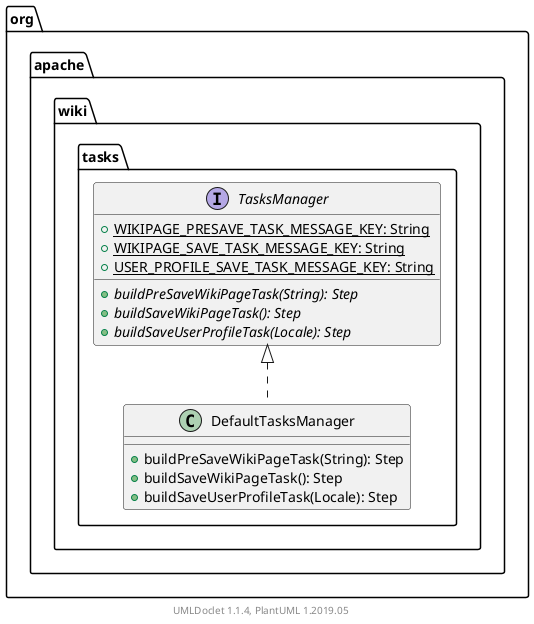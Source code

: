 @startuml

    namespace org.apache.wiki.tasks {

        interface TasksManager [[TasksManager.html]] {
            {static} +WIKIPAGE_PRESAVE_TASK_MESSAGE_KEY: String
            {static} +WIKIPAGE_SAVE_TASK_MESSAGE_KEY: String
            {static} +USER_PROFILE_SAVE_TASK_MESSAGE_KEY: String
            {abstract} +buildPreSaveWikiPageTask(String): Step
            {abstract} +buildSaveWikiPageTask(): Step
            {abstract} +buildSaveUserProfileTask(Locale): Step
        }

        class DefaultTasksManager [[DefaultTasksManager.html]] {
            +buildPreSaveWikiPageTask(String): Step
            +buildSaveWikiPageTask(): Step
            +buildSaveUserProfileTask(Locale): Step
        }

        TasksManager <|.. DefaultTasksManager

    }


    center footer UMLDoclet 1.1.4, PlantUML 1.2019.05
@enduml

